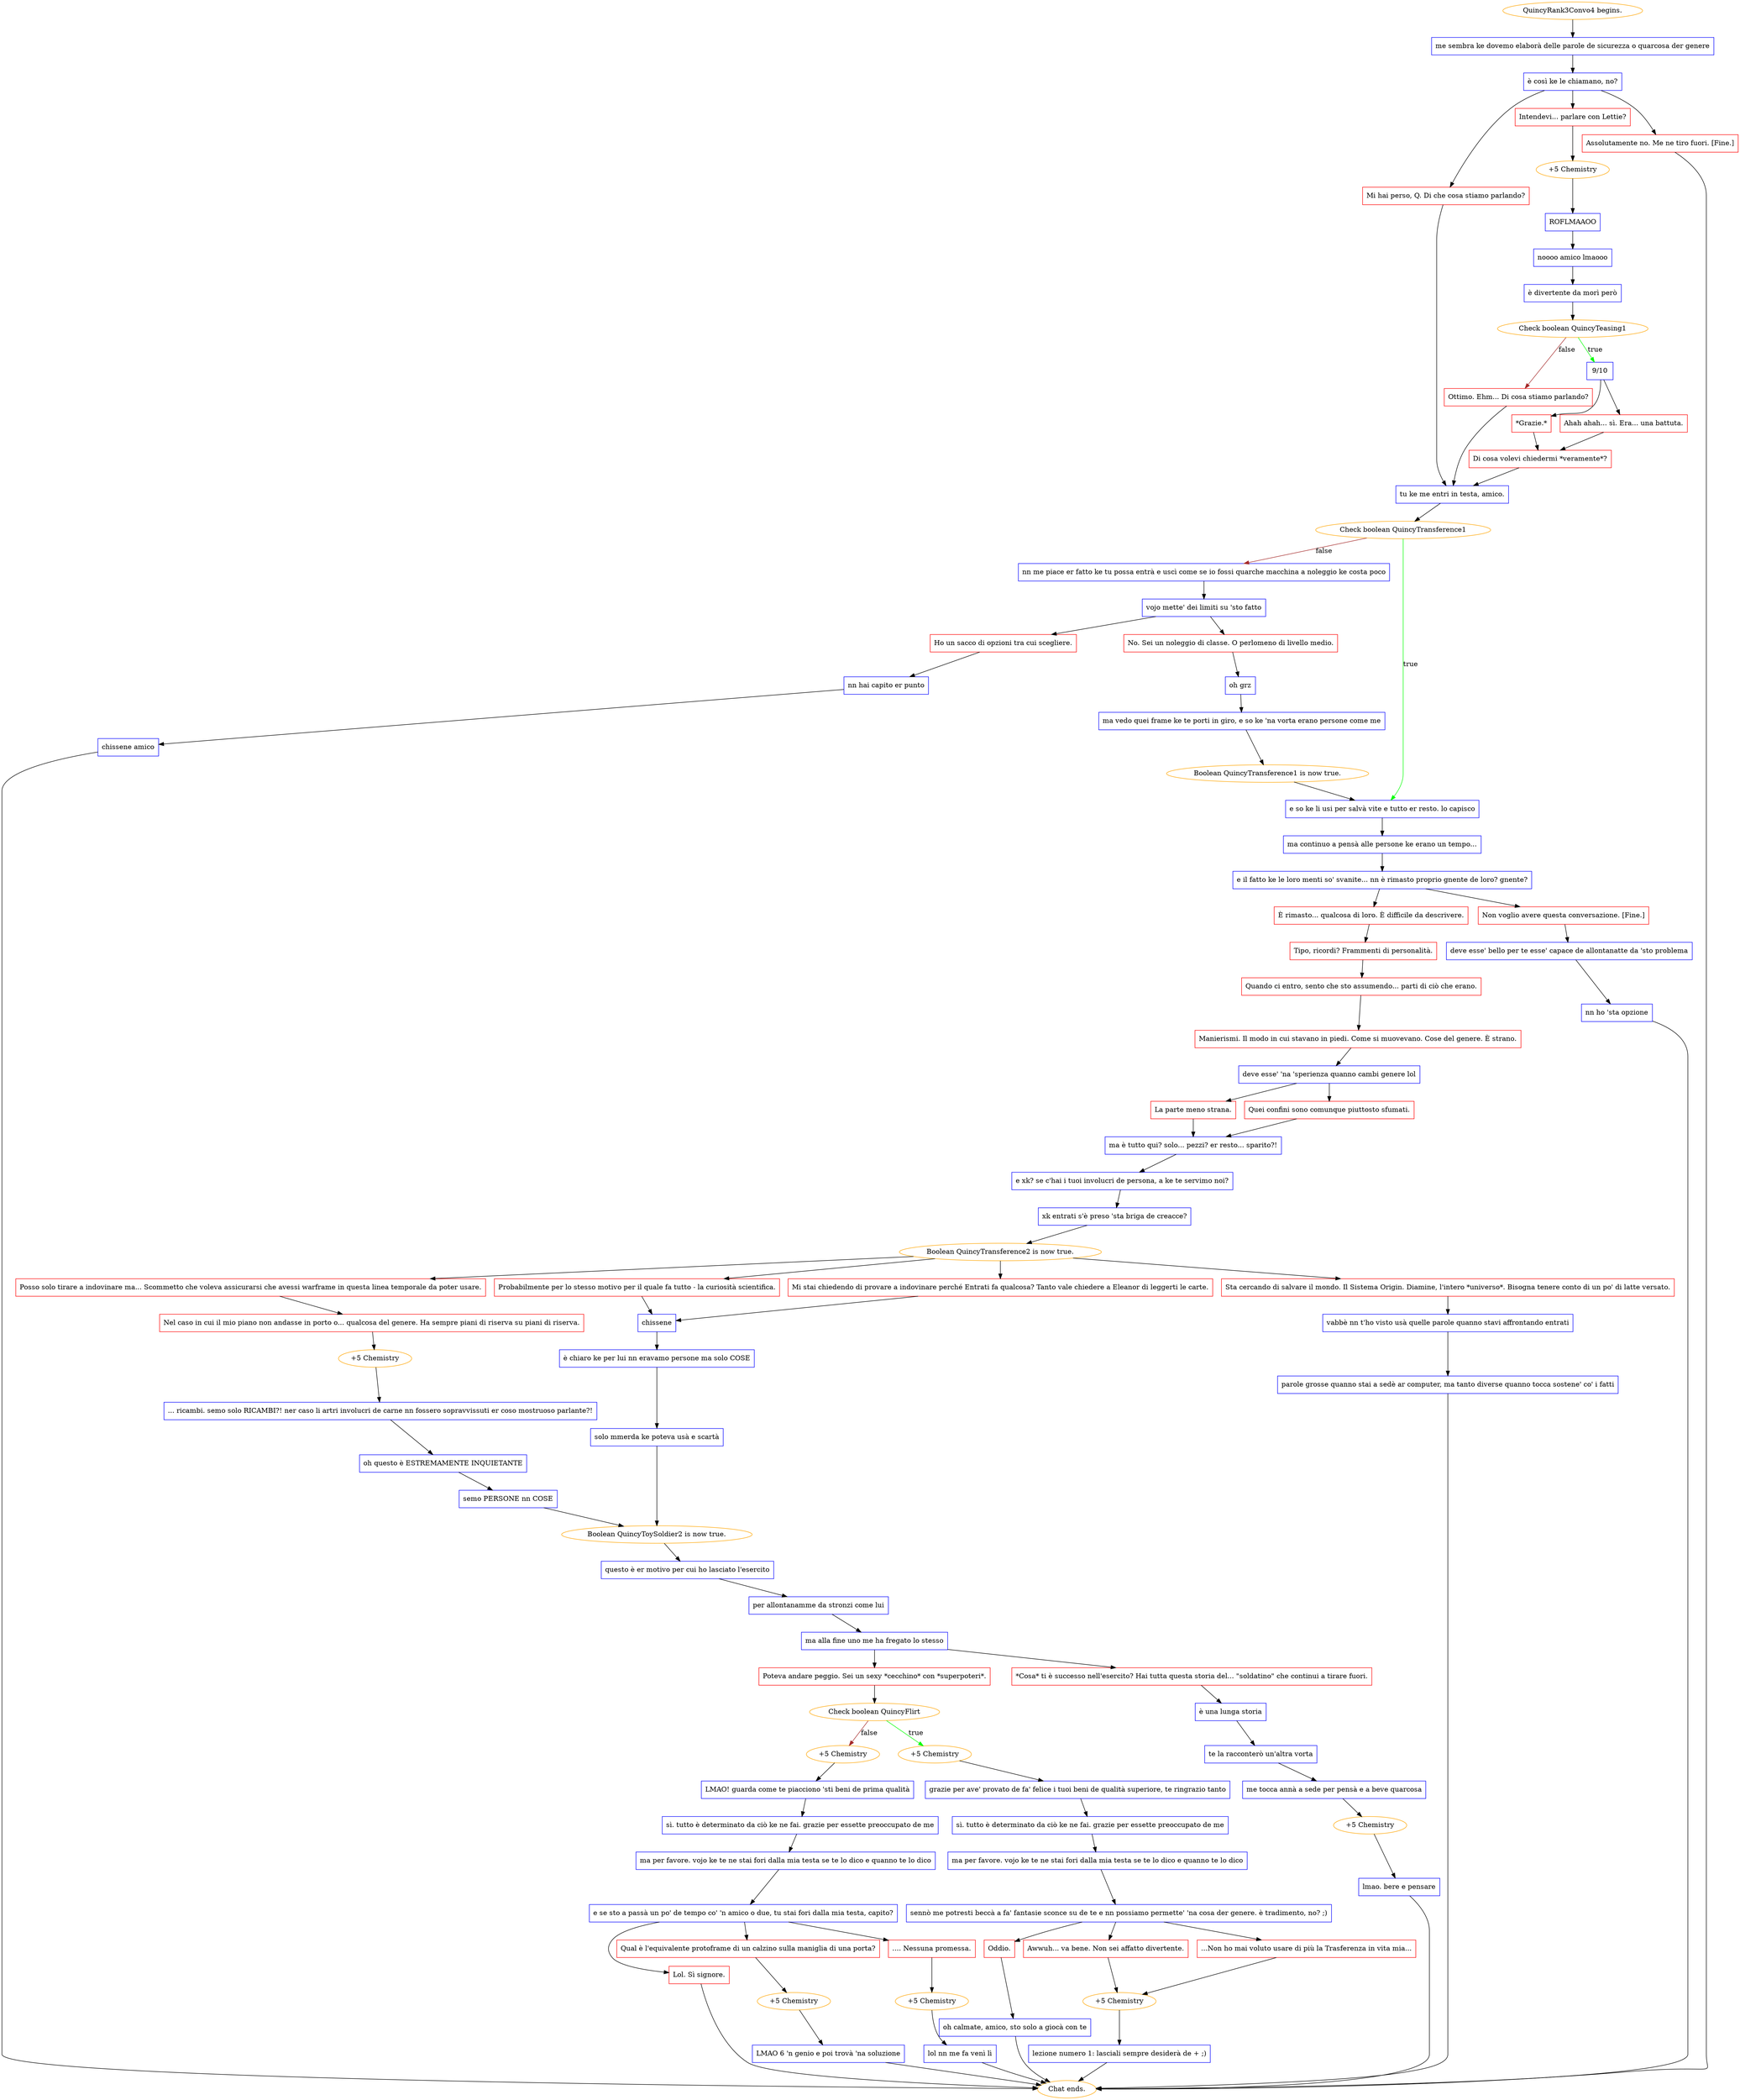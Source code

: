 digraph {
	"QuincyRank3Convo4 begins." [color=orange];
		"QuincyRank3Convo4 begins." -> j1161888822;
	j1161888822 [label="me sembra ke dovemo elaborà delle parole de sicurezza o quarcosa der genere",shape=box,color=blue];
		j1161888822 -> j3557368926;
	j3557368926 [label="è così ke le chiamano, no?",shape=box,color=blue];
		j3557368926 -> j2912045360;
		j3557368926 -> j1842772009;
		j3557368926 -> j2194132892;
	j2912045360 [label="Intendevi... parlare con Lettie?",shape=box,color=red];
		j2912045360 -> j2338125161;
	j1842772009 [label="Mi hai perso, Q. Di che cosa stiamo parlando?",shape=box,color=red];
		j1842772009 -> j4060509444;
	j2194132892 [label="Assolutamente no. Me ne tiro fuori. [Fine.]",shape=box,color=red];
		j2194132892 -> "Chat ends.";
	j2338125161 [label="+5 Chemistry",color=orange];
		j2338125161 -> j1108755549;
	j4060509444 [label="tu ke me entri in testa, amico.",shape=box,color=blue];
		j4060509444 -> j1275326894;
	"Chat ends." [color=orange];
	j1108755549 [label="ROFLMAAOO",shape=box,color=blue];
		j1108755549 -> j531511093;
	j1275326894 [label="Check boolean QuincyTransference1",color=orange];
		j1275326894 -> j1335767123 [label=true,color=green];
		j1275326894 -> j983973610 [label=false,color=brown];
	j531511093 [label="noooo amico lmaooo",shape=box,color=blue];
		j531511093 -> j2751939885;
	j1335767123 [label="e so ke li usi per salvà vite e tutto er resto. lo capisco",shape=box,color=blue];
		j1335767123 -> j3096916069;
	j983973610 [label="nn me piace er fatto ke tu possa entrà e uscì come se io fossi quarche macchina a noleggio ke costa poco",shape=box,color=blue];
		j983973610 -> j2041385187;
	j2751939885 [label="è divertente da morì però",shape=box,color=blue];
		j2751939885 -> j2708888766;
	j3096916069 [label="ma continuo a pensà alle persone ke erano un tempo...",shape=box,color=blue];
		j3096916069 -> j2356773619;
	j2041385187 [label="vojo mette' dei limiti su 'sto fatto",shape=box,color=blue];
		j2041385187 -> j2118354832;
		j2041385187 -> j64762427;
	j2708888766 [label="Check boolean QuincyTeasing1",color=orange];
		j2708888766 -> j1907796044 [label=true,color=green];
		j2708888766 -> j3555337788 [label=false,color=brown];
	j2356773619 [label="e il fatto ke le loro menti so' svanite... nn è rimasto proprio gnente de loro? gnente?",shape=box,color=blue];
		j2356773619 -> j3133518676;
		j2356773619 -> j2458608248;
	j2118354832 [label="No. Sei un noleggio di classe. O perlomeno di livello medio.",shape=box,color=red];
		j2118354832 -> j2937394826;
	j64762427 [label="Ho un sacco di opzioni tra cui scegliere.",shape=box,color=red];
		j64762427 -> j2950935183;
	j1907796044 [label="9/10",shape=box,color=blue];
		j1907796044 -> j372470457;
		j1907796044 -> j3805387345;
	j3555337788 [label="Ottimo. Ehm... Di cosa stiamo parlando?",shape=box,color=red];
		j3555337788 -> j4060509444;
	j3133518676 [label="È rimasto... qualcosa di loro. È difficile da descrivere.",shape=box,color=red];
		j3133518676 -> j2410617328;
	j2458608248 [label="Non voglio avere questa conversazione. [Fine.]",shape=box,color=red];
		j2458608248 -> j170734630;
	j2937394826 [label="oh grz",shape=box,color=blue];
		j2937394826 -> j1777860601;
	j2950935183 [label="nn hai capito er punto",shape=box,color=blue];
		j2950935183 -> j3186561038;
	j372470457 [label="*Grazie.*",shape=box,color=red];
		j372470457 -> j3283381792;
	j3805387345 [label="Ahah ahah... sì. Era... una battuta.",shape=box,color=red];
		j3805387345 -> j3283381792;
	j2410617328 [label="Tipo, ricordi? Frammenti di personalità.",shape=box,color=red];
		j2410617328 -> j1459351827;
	j170734630 [label="deve esse' bello per te esse' capace de allontanatte da 'sto problema",shape=box,color=blue];
		j170734630 -> j3563519159;
	j1777860601 [label="ma vedo quei frame ke te porti in giro, e so ke 'na vorta erano persone come me",shape=box,color=blue];
		j1777860601 -> j3297733777;
	j3186561038 [label="chissene amico",shape=box,color=blue];
		j3186561038 -> "Chat ends.";
	j3283381792 [label="Di cosa volevi chiedermi *veramente*?",shape=box,color=red];
		j3283381792 -> j4060509444;
	j1459351827 [label="Quando ci entro, sento che sto assumendo... parti di ciò che erano.",shape=box,color=red];
		j1459351827 -> j2576648612;
	j3563519159 [label="nn ho 'sta opzione",shape=box,color=blue];
		j3563519159 -> "Chat ends.";
	j3297733777 [label="Boolean QuincyTransference1 is now true.",color=orange];
		j3297733777 -> j1335767123;
	j2576648612 [label="Manierismi. Il modo in cui stavano in piedi. Come si muovevano. Cose del genere. È strano.",shape=box,color=red];
		j2576648612 -> j1375419241;
	j1375419241 [label="deve esse' 'na 'sperienza quanno cambi genere lol",shape=box,color=blue];
		j1375419241 -> j4171314176;
		j1375419241 -> j983843683;
	j4171314176 [label="La parte meno strana.",shape=box,color=red];
		j4171314176 -> j2223480201;
	j983843683 [label="Quei confini sono comunque piuttosto sfumati.",shape=box,color=red];
		j983843683 -> j2223480201;
	j2223480201 [label="ma è tutto qui? solo... pezzi? er resto... sparito?!",shape=box,color=blue];
		j2223480201 -> j3194166330;
	j3194166330 [label="e xk? se c'hai i tuoi involucri de persona, a ke te servimo noi?",shape=box,color=blue];
		j3194166330 -> j3130883134;
	j3130883134 [label="xk entrati s'è preso 'sta briga de creacce?",shape=box,color=blue];
		j3130883134 -> j510075839;
	j510075839 [label="Boolean QuincyTransference2 is now true.",color=orange];
		j510075839 -> j1122696802;
		j510075839 -> j3577601614;
		j510075839 -> j3545994130;
		j510075839 -> j3352446021;
	j1122696802 [label="Posso solo tirare a indovinare ma... Scommetto che voleva assicurarsi che avessi warframe in questa linea temporale da poter usare.",shape=box,color=red];
		j1122696802 -> j2150279242;
	j3577601614 [label="Probabilmente per lo stesso motivo per il quale fa tutto - la curiosità scientifica.",shape=box,color=red];
		j3577601614 -> j2033335373;
	j3545994130 [label="Sta cercando di salvare il mondo. Il Sistema Origin. Diamine, l'intero *universo*. Bisogna tenere conto di un po' di latte versato.",shape=box,color=red];
		j3545994130 -> j3841654036;
	j3352446021 [label="Mi stai chiedendo di provare a indovinare perché Entrati fa qualcosa? Tanto vale chiedere a Eleanor di leggerti le carte.",shape=box,color=red];
		j3352446021 -> j2033335373;
	j2150279242 [label="Nel caso in cui il mio piano non andasse in porto o... qualcosa del genere. Ha sempre piani di riserva su piani di riserva.",shape=box,color=red];
		j2150279242 -> j3367323580;
	j2033335373 [label="chissene",shape=box,color=blue];
		j2033335373 -> j394300487;
	j3841654036 [label="vabbè nn t'ho visto usà quelle parole quanno stavi affrontando entrati",shape=box,color=blue];
		j3841654036 -> j674267143;
	j3367323580 [label="+5 Chemistry",color=orange];
		j3367323580 -> j3220205467;
	j394300487 [label="è chiaro ke per lui nn eravamo persone ma solo COSE",shape=box,color=blue];
		j394300487 -> j1673752332;
	j674267143 [label="parole grosse quanno stai a sedè ar computer, ma tanto diverse quanno tocca sostene' co' i fatti",shape=box,color=blue];
		j674267143 -> "Chat ends.";
	j3220205467 [label="... ricambi. semo solo RICAMBI?! ner caso li artri involucri de carne nn fossero sopravvissuti er coso mostruoso parlante?!",shape=box,color=blue];
		j3220205467 -> j802021347;
	j1673752332 [label="solo mmerda ke poteva usà e scartà",shape=box,color=blue];
		j1673752332 -> j4768026;
	j802021347 [label="oh questo è ESTREMAMENTE INQUIETANTE",shape=box,color=blue];
		j802021347 -> j3014578531;
	j4768026 [label="Boolean QuincyToySoldier2 is now true.",color=orange];
		j4768026 -> j930635884;
	j3014578531 [label="semo PERSONE nn COSE",shape=box,color=blue];
		j3014578531 -> j4768026;
	j930635884 [label="questo è er motivo per cui ho lasciato l'esercito",shape=box,color=blue];
		j930635884 -> j499287399;
	j499287399 [label="per allontanamme da stronzi come lui",shape=box,color=blue];
		j499287399 -> j1745621033;
	j1745621033 [label="ma alla fine uno me ha fregato lo stesso",shape=box,color=blue];
		j1745621033 -> j3069620856;
		j1745621033 -> j2812240652;
	j3069620856 [label="Poteva andare peggio. Sei un sexy *cecchino* con *superpoteri*.",shape=box,color=red];
		j3069620856 -> j1534340388;
	j2812240652 [label="*Cosa* ti è successo nell'esercito? Hai tutta questa storia del... \"soldatino\" che continui a tirare fuori.",shape=box,color=red];
		j2812240652 -> j2313866755;
	j1534340388 [label="Check boolean QuincyFlirt",color=orange];
		j1534340388 -> j1403081448 [label=true,color=green];
		j1534340388 -> j304810555 [label=false,color=brown];
	j2313866755 [label="è una lunga storia",shape=box,color=blue];
		j2313866755 -> j409066018;
	j1403081448 [label="+5 Chemistry",color=orange];
		j1403081448 -> j2714535064;
	j304810555 [label="+5 Chemistry",color=orange];
		j304810555 -> j2872161482;
	j409066018 [label="te la racconterò un'altra vorta",shape=box,color=blue];
		j409066018 -> j1276170512;
	j2714535064 [label="grazie per ave' provato de fa' felice i tuoi beni de qualità superiore, te ringrazio tanto",shape=box,color=blue];
		j2714535064 -> j843959365;
	j2872161482 [label="LMAO! guarda come te piacciono 'sti beni de prima qualità",shape=box,color=blue];
		j2872161482 -> j804887547;
	j1276170512 [label="me tocca annà a sede per pensà e a beve quarcosa",shape=box,color=blue];
		j1276170512 -> j365325755;
	j843959365 [label="sì. tutto è determinato da ciò ke ne fai. grazie per essette preoccupato de me",shape=box,color=blue];
		j843959365 -> j1176554514;
	j804887547 [label="sì. tutto è determinato da ciò ke ne fai. grazie per essette preoccupato de me",shape=box,color=blue];
		j804887547 -> j2351139339;
	j365325755 [label="+5 Chemistry",color=orange];
		j365325755 -> j2986153194;
	j1176554514 [label="ma per favore. vojo ke te ne stai fori dalla mia testa se te lo dico e quanno te lo dico",shape=box,color=blue];
		j1176554514 -> j1341195328;
	j2351139339 [label="ma per favore. vojo ke te ne stai fori dalla mia testa se te lo dico e quanno te lo dico",shape=box,color=blue];
		j2351139339 -> j3649338871;
	j2986153194 [label="lmao. bere e pensare",shape=box,color=blue];
		j2986153194 -> "Chat ends.";
	j1341195328 [label="sennò me potresti beccà a fa' fantasie sconce su de te e nn possiamo permette' 'na cosa der genere. è tradimento, no? ;)",shape=box,color=blue];
		j1341195328 -> j2433666447;
		j1341195328 -> j265916989;
		j1341195328 -> j3651376698;
	j3649338871 [label="e se sto a passà un po' de tempo co' 'n amico o due, tu stai fori dalla mia testa, capito?",shape=box,color=blue];
		j3649338871 -> j3670290550;
		j3649338871 -> j1930933328;
		j3649338871 -> j63139454;
	j2433666447 [label="...Non ho mai voluto usare di più la Trasferenza in vita mia...",shape=box,color=red];
		j2433666447 -> j2211245800;
	j265916989 [label="Awwuh... va bene. Non sei affatto divertente.",shape=box,color=red];
		j265916989 -> j2211245800;
	j3651376698 [label="Oddio.",shape=box,color=red];
		j3651376698 -> j3847269656;
	j3670290550 [label="Qual è l'equivalente protoframe di un calzino sulla maniglia di una porta?",shape=box,color=red];
		j3670290550 -> j3218963985;
	j1930933328 [label=".... Nessuna promessa.",shape=box,color=red];
		j1930933328 -> j282803499;
	j63139454 [label="Lol. Sì signore.",shape=box,color=red];
		j63139454 -> "Chat ends.";
	j2211245800 [label="+5 Chemistry",color=orange];
		j2211245800 -> j2980321485;
	j3847269656 [label="oh calmate, amico, sto solo a giocà con te",shape=box,color=blue];
		j3847269656 -> "Chat ends.";
	j3218963985 [label="+5 Chemistry",color=orange];
		j3218963985 -> j1305608971;
	j282803499 [label="+5 Chemistry",color=orange];
		j282803499 -> j2440334809;
	j2980321485 [label="lezione numero 1: lasciali sempre desiderà de + ;)",shape=box,color=blue];
		j2980321485 -> "Chat ends.";
	j1305608971 [label="LMAO 6 'n genio e poi trovà 'na soluzione",shape=box,color=blue];
		j1305608971 -> "Chat ends.";
	j2440334809 [label="lol nn me fa venì lì",shape=box,color=blue];
		j2440334809 -> "Chat ends.";
}